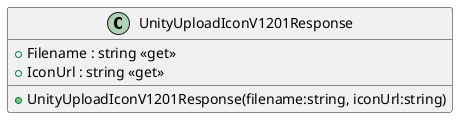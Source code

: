@startuml
class UnityUploadIconV1201Response {
    + UnityUploadIconV1201Response(filename:string, iconUrl:string)
    + Filename : string <<get>>
    + IconUrl : string <<get>>
}
@enduml
